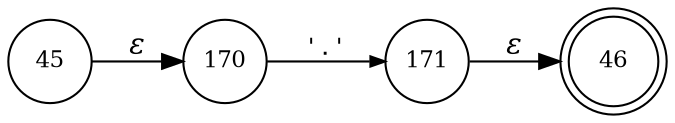 digraph ATN {
rankdir=LR;
s46[fontsize=11, label="46", shape=doublecircle, fixedsize=true, width=.6];
s170[fontsize=11,label="170", shape=circle, fixedsize=true, width=.55, peripheries=1];
s171[fontsize=11,label="171", shape=circle, fixedsize=true, width=.55, peripheries=1];
s45[fontsize=11,label="45", shape=circle, fixedsize=true, width=.55, peripheries=1];
s45 -> s170 [fontname="Times-Italic", label="&epsilon;"];
s170 -> s171 [fontsize=11, fontname="Courier", arrowsize=.7, label = "'.'", arrowhead = normal];
s171 -> s46 [fontname="Times-Italic", label="&epsilon;"];
}